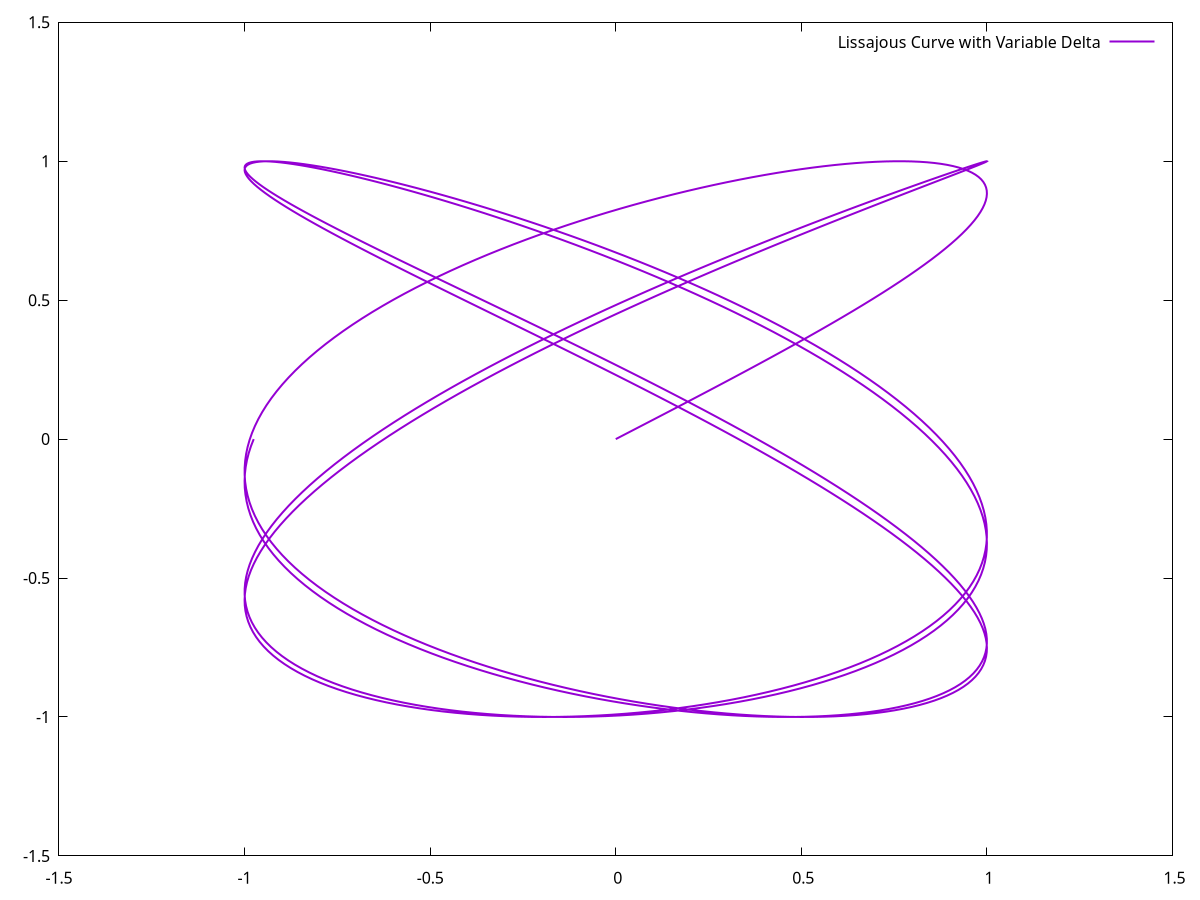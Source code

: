 # Lissajous Curve Parameters
A = 1            # Amplitude along x-axis
B = 1            # Amplitude along y-axis
a = 5            # Frequency along x-axis
b = 4            # Frequency along y-axis
omega = pi / 4   # Angular frequency of the phase difference

# Time range
set xrange [-1.5:1.5]
set yrange [-1.5:1.5]
set samples 1000

# Define parametric mode
set parametric
set trange [0:2*pi]

# Define the equations with time-dependent delta
delta(t) = omega * t
x(t) = A * sin(a * t + delta(t))
y(t) = B * sin(b * t)

# Plot the Lissajous curve
plot x(t), y(t) title 'Lissajous Curve with Variable Delta' with lines lw 2

# Additional plot settings
set title 'Lissajous Curve with Variable Delta'
set xlabel 'x(t)'
set ylabel 'y(t)'
set grid
set size ratio -1

# Refresh the plot
replot
